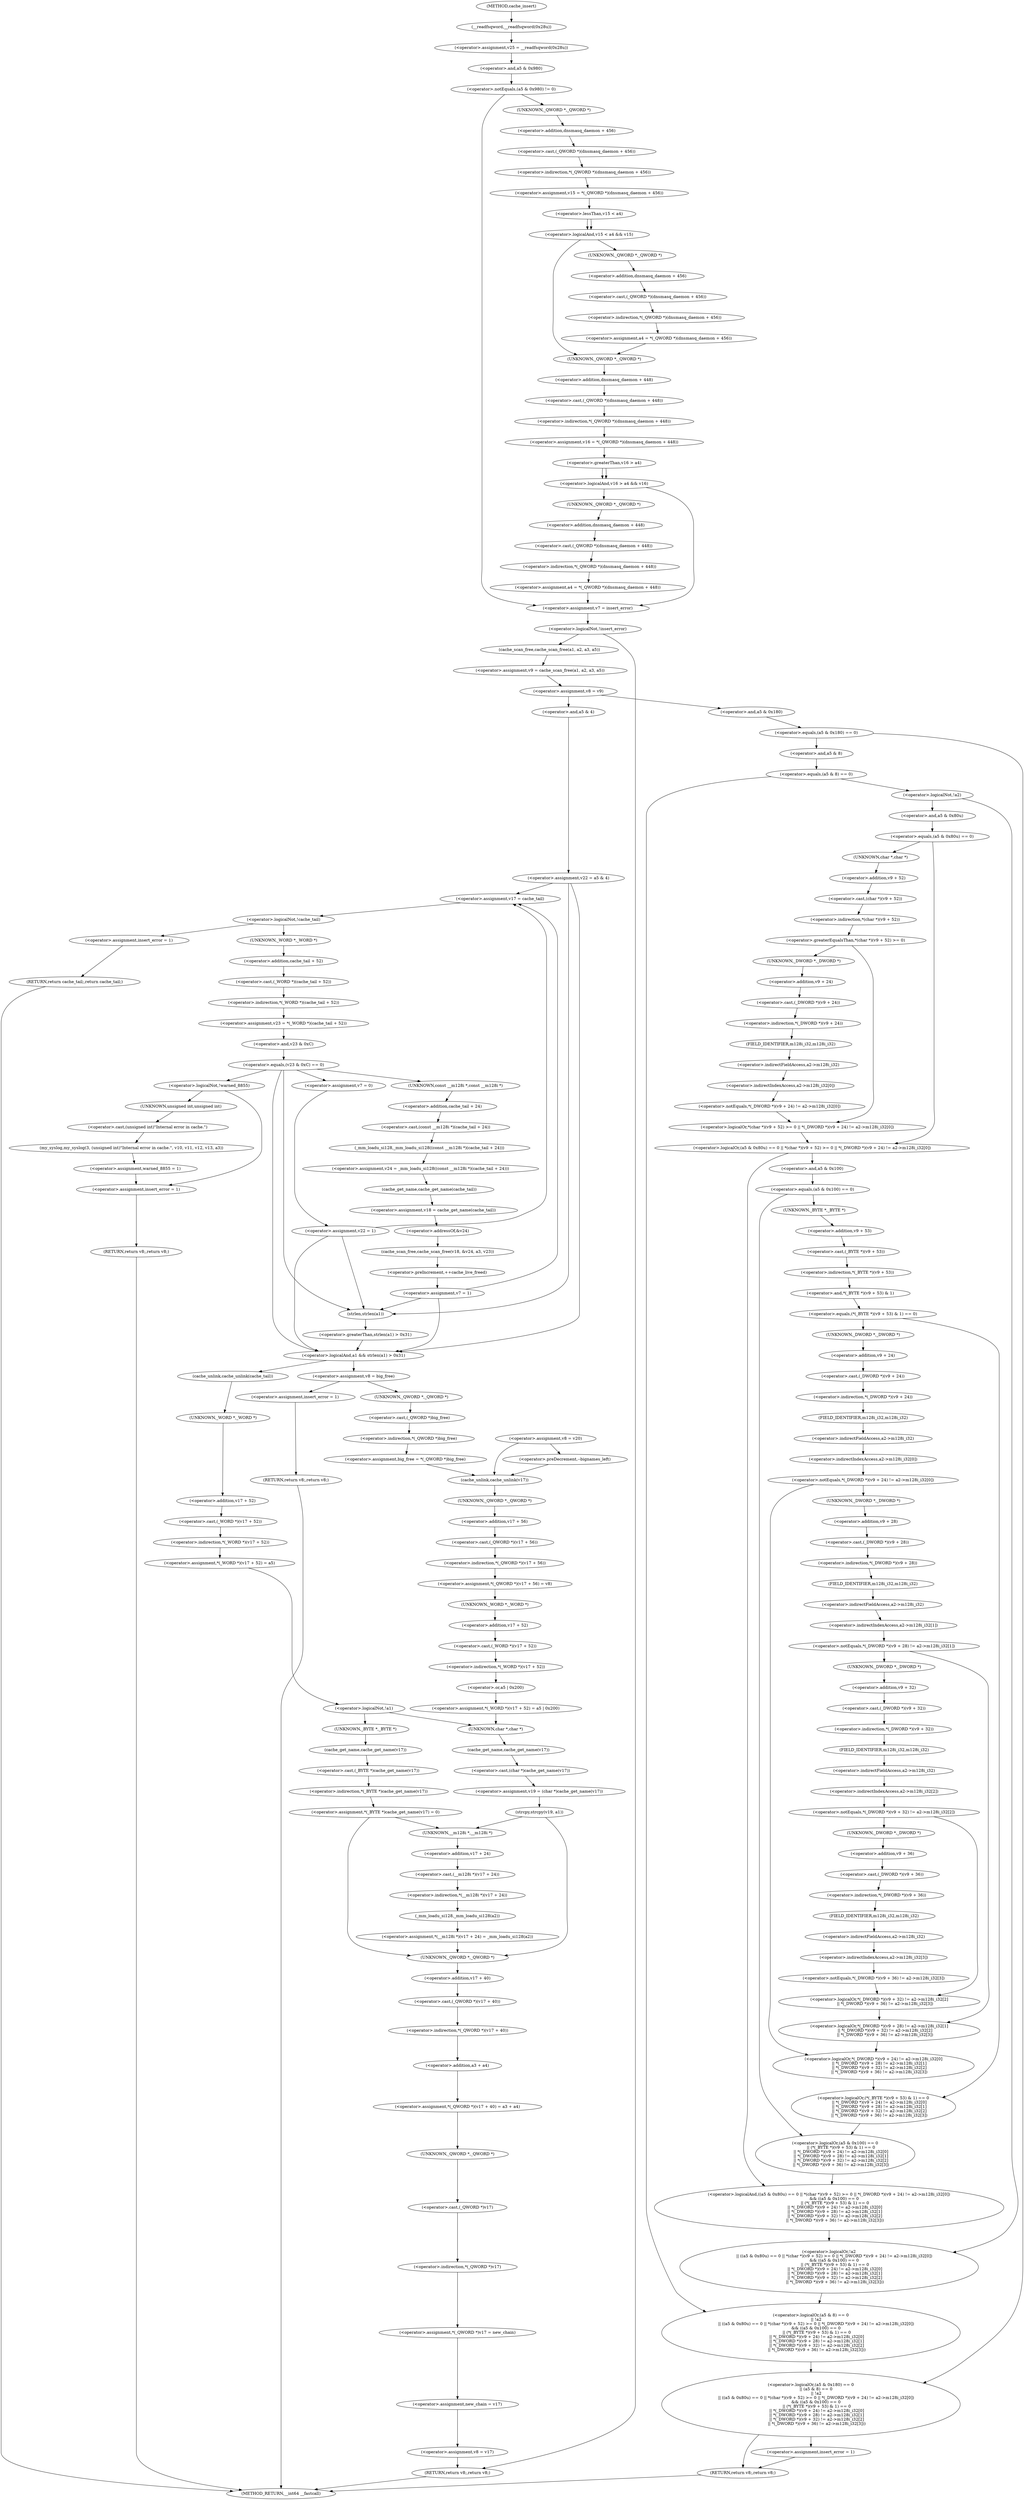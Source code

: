 digraph cache_insert {  
"1000142" [label = "(<operator>.assignment,v25 = __readfsqword(0x28u))" ]
"1000144" [label = "(__readfsqword,__readfsqword(0x28u))" ]
"1000147" [label = "(<operator>.notEquals,(a5 & 0x980) != 0)" ]
"1000148" [label = "(<operator>.and,a5 & 0x980)" ]
"1000153" [label = "(<operator>.assignment,v15 = *(_QWORD *)(dnsmasq_daemon + 456))" ]
"1000155" [label = "(<operator>.indirection,*(_QWORD *)(dnsmasq_daemon + 456))" ]
"1000156" [label = "(<operator>.cast,(_QWORD *)(dnsmasq_daemon + 456))" ]
"1000157" [label = "(UNKNOWN,_QWORD *,_QWORD *)" ]
"1000158" [label = "(<operator>.addition,dnsmasq_daemon + 456)" ]
"1000162" [label = "(<operator>.logicalAnd,v15 < a4 && v15)" ]
"1000163" [label = "(<operator>.lessThan,v15 < a4)" ]
"1000167" [label = "(<operator>.assignment,a4 = *(_QWORD *)(dnsmasq_daemon + 456))" ]
"1000169" [label = "(<operator>.indirection,*(_QWORD *)(dnsmasq_daemon + 456))" ]
"1000170" [label = "(<operator>.cast,(_QWORD *)(dnsmasq_daemon + 456))" ]
"1000171" [label = "(UNKNOWN,_QWORD *,_QWORD *)" ]
"1000172" [label = "(<operator>.addition,dnsmasq_daemon + 456)" ]
"1000175" [label = "(<operator>.assignment,v16 = *(_QWORD *)(dnsmasq_daemon + 448))" ]
"1000177" [label = "(<operator>.indirection,*(_QWORD *)(dnsmasq_daemon + 448))" ]
"1000178" [label = "(<operator>.cast,(_QWORD *)(dnsmasq_daemon + 448))" ]
"1000179" [label = "(UNKNOWN,_QWORD *,_QWORD *)" ]
"1000180" [label = "(<operator>.addition,dnsmasq_daemon + 448)" ]
"1000184" [label = "(<operator>.logicalAnd,v16 > a4 && v16)" ]
"1000185" [label = "(<operator>.greaterThan,v16 > a4)" ]
"1000189" [label = "(<operator>.assignment,a4 = *(_QWORD *)(dnsmasq_daemon + 448))" ]
"1000191" [label = "(<operator>.indirection,*(_QWORD *)(dnsmasq_daemon + 448))" ]
"1000192" [label = "(<operator>.cast,(_QWORD *)(dnsmasq_daemon + 448))" ]
"1000193" [label = "(UNKNOWN,_QWORD *,_QWORD *)" ]
"1000194" [label = "(<operator>.addition,dnsmasq_daemon + 448)" ]
"1000197" [label = "(<operator>.assignment,v7 = insert_error)" ]
"1000202" [label = "(<operator>.logicalNot,!insert_error)" ]
"1000205" [label = "(<operator>.assignment,v9 = cache_scan_free(a1, a2, a3, a5))" ]
"1000207" [label = "(cache_scan_free,cache_scan_free(a1, a2, a3, a5))" ]
"1000212" [label = "(<operator>.assignment,v8 = v9)" ]
"1000219" [label = "(<operator>.logicalOr,(a5 & 0x180) == 0\n        || (a5 & 8) == 0\n        || !a2\n        || ((a5 & 0x80u) == 0 || *(char *)(v9 + 52) >= 0 || *(_DWORD *)(v9 + 24) != a2->m128i_i32[0])\n        && ((a5 & 0x100) == 0\n         || (*(_BYTE *)(v9 + 53) & 1) == 0\n         || *(_DWORD *)(v9 + 24) != a2->m128i_i32[0]\n         || *(_DWORD *)(v9 + 28) != a2->m128i_i32[1]\n         || *(_DWORD *)(v9 + 32) != a2->m128i_i32[2]\n         || *(_DWORD *)(v9 + 36) != a2->m128i_i32[3]))" ]
"1000220" [label = "(<operator>.equals,(a5 & 0x180) == 0)" ]
"1000221" [label = "(<operator>.and,a5 & 0x180)" ]
"1000225" [label = "(<operator>.logicalOr,(a5 & 8) == 0\n        || !a2\n        || ((a5 & 0x80u) == 0 || *(char *)(v9 + 52) >= 0 || *(_DWORD *)(v9 + 24) != a2->m128i_i32[0])\n        && ((a5 & 0x100) == 0\n         || (*(_BYTE *)(v9 + 53) & 1) == 0\n         || *(_DWORD *)(v9 + 24) != a2->m128i_i32[0]\n         || *(_DWORD *)(v9 + 28) != a2->m128i_i32[1]\n         || *(_DWORD *)(v9 + 32) != a2->m128i_i32[2]\n         || *(_DWORD *)(v9 + 36) != a2->m128i_i32[3]))" ]
"1000226" [label = "(<operator>.equals,(a5 & 8) == 0)" ]
"1000227" [label = "(<operator>.and,a5 & 8)" ]
"1000231" [label = "(<operator>.logicalOr,!a2\n        || ((a5 & 0x80u) == 0 || *(char *)(v9 + 52) >= 0 || *(_DWORD *)(v9 + 24) != a2->m128i_i32[0])\n        && ((a5 & 0x100) == 0\n         || (*(_BYTE *)(v9 + 53) & 1) == 0\n         || *(_DWORD *)(v9 + 24) != a2->m128i_i32[0]\n         || *(_DWORD *)(v9 + 28) != a2->m128i_i32[1]\n         || *(_DWORD *)(v9 + 32) != a2->m128i_i32[2]\n         || *(_DWORD *)(v9 + 36) != a2->m128i_i32[3]))" ]
"1000232" [label = "(<operator>.logicalNot,!a2)" ]
"1000234" [label = "(<operator>.logicalAnd,((a5 & 0x80u) == 0 || *(char *)(v9 + 52) >= 0 || *(_DWORD *)(v9 + 24) != a2->m128i_i32[0])\n        && ((a5 & 0x100) == 0\n         || (*(_BYTE *)(v9 + 53) & 1) == 0\n         || *(_DWORD *)(v9 + 24) != a2->m128i_i32[0]\n         || *(_DWORD *)(v9 + 28) != a2->m128i_i32[1]\n         || *(_DWORD *)(v9 + 32) != a2->m128i_i32[2]\n         || *(_DWORD *)(v9 + 36) != a2->m128i_i32[3]))" ]
"1000235" [label = "(<operator>.logicalOr,(a5 & 0x80u) == 0 || *(char *)(v9 + 52) >= 0 || *(_DWORD *)(v9 + 24) != a2->m128i_i32[0])" ]
"1000236" [label = "(<operator>.equals,(a5 & 0x80u) == 0)" ]
"1000237" [label = "(<operator>.and,a5 & 0x80u)" ]
"1000241" [label = "(<operator>.logicalOr,*(char *)(v9 + 52) >= 0 || *(_DWORD *)(v9 + 24) != a2->m128i_i32[0])" ]
"1000242" [label = "(<operator>.greaterEqualsThan,*(char *)(v9 + 52) >= 0)" ]
"1000243" [label = "(<operator>.indirection,*(char *)(v9 + 52))" ]
"1000244" [label = "(<operator>.cast,(char *)(v9 + 52))" ]
"1000245" [label = "(UNKNOWN,char *,char *)" ]
"1000246" [label = "(<operator>.addition,v9 + 52)" ]
"1000250" [label = "(<operator>.notEquals,*(_DWORD *)(v9 + 24) != a2->m128i_i32[0])" ]
"1000251" [label = "(<operator>.indirection,*(_DWORD *)(v9 + 24))" ]
"1000252" [label = "(<operator>.cast,(_DWORD *)(v9 + 24))" ]
"1000253" [label = "(UNKNOWN,_DWORD *,_DWORD *)" ]
"1000254" [label = "(<operator>.addition,v9 + 24)" ]
"1000257" [label = "(<operator>.indirectIndexAccess,a2->m128i_i32[0])" ]
"1000258" [label = "(<operator>.indirectFieldAccess,a2->m128i_i32)" ]
"1000260" [label = "(FIELD_IDENTIFIER,m128i_i32,m128i_i32)" ]
"1000262" [label = "(<operator>.logicalOr,(a5 & 0x100) == 0\n         || (*(_BYTE *)(v9 + 53) & 1) == 0\n         || *(_DWORD *)(v9 + 24) != a2->m128i_i32[0]\n         || *(_DWORD *)(v9 + 28) != a2->m128i_i32[1]\n         || *(_DWORD *)(v9 + 32) != a2->m128i_i32[2]\n         || *(_DWORD *)(v9 + 36) != a2->m128i_i32[3])" ]
"1000263" [label = "(<operator>.equals,(a5 & 0x100) == 0)" ]
"1000264" [label = "(<operator>.and,a5 & 0x100)" ]
"1000268" [label = "(<operator>.logicalOr,(*(_BYTE *)(v9 + 53) & 1) == 0\n         || *(_DWORD *)(v9 + 24) != a2->m128i_i32[0]\n         || *(_DWORD *)(v9 + 28) != a2->m128i_i32[1]\n         || *(_DWORD *)(v9 + 32) != a2->m128i_i32[2]\n         || *(_DWORD *)(v9 + 36) != a2->m128i_i32[3])" ]
"1000269" [label = "(<operator>.equals,(*(_BYTE *)(v9 + 53) & 1) == 0)" ]
"1000270" [label = "(<operator>.and,*(_BYTE *)(v9 + 53) & 1)" ]
"1000271" [label = "(<operator>.indirection,*(_BYTE *)(v9 + 53))" ]
"1000272" [label = "(<operator>.cast,(_BYTE *)(v9 + 53))" ]
"1000273" [label = "(UNKNOWN,_BYTE *,_BYTE *)" ]
"1000274" [label = "(<operator>.addition,v9 + 53)" ]
"1000279" [label = "(<operator>.logicalOr,*(_DWORD *)(v9 + 24) != a2->m128i_i32[0]\n         || *(_DWORD *)(v9 + 28) != a2->m128i_i32[1]\n         || *(_DWORD *)(v9 + 32) != a2->m128i_i32[2]\n         || *(_DWORD *)(v9 + 36) != a2->m128i_i32[3])" ]
"1000280" [label = "(<operator>.notEquals,*(_DWORD *)(v9 + 24) != a2->m128i_i32[0])" ]
"1000281" [label = "(<operator>.indirection,*(_DWORD *)(v9 + 24))" ]
"1000282" [label = "(<operator>.cast,(_DWORD *)(v9 + 24))" ]
"1000283" [label = "(UNKNOWN,_DWORD *,_DWORD *)" ]
"1000284" [label = "(<operator>.addition,v9 + 24)" ]
"1000287" [label = "(<operator>.indirectIndexAccess,a2->m128i_i32[0])" ]
"1000288" [label = "(<operator>.indirectFieldAccess,a2->m128i_i32)" ]
"1000290" [label = "(FIELD_IDENTIFIER,m128i_i32,m128i_i32)" ]
"1000292" [label = "(<operator>.logicalOr,*(_DWORD *)(v9 + 28) != a2->m128i_i32[1]\n         || *(_DWORD *)(v9 + 32) != a2->m128i_i32[2]\n         || *(_DWORD *)(v9 + 36) != a2->m128i_i32[3])" ]
"1000293" [label = "(<operator>.notEquals,*(_DWORD *)(v9 + 28) != a2->m128i_i32[1])" ]
"1000294" [label = "(<operator>.indirection,*(_DWORD *)(v9 + 28))" ]
"1000295" [label = "(<operator>.cast,(_DWORD *)(v9 + 28))" ]
"1000296" [label = "(UNKNOWN,_DWORD *,_DWORD *)" ]
"1000297" [label = "(<operator>.addition,v9 + 28)" ]
"1000300" [label = "(<operator>.indirectIndexAccess,a2->m128i_i32[1])" ]
"1000301" [label = "(<operator>.indirectFieldAccess,a2->m128i_i32)" ]
"1000303" [label = "(FIELD_IDENTIFIER,m128i_i32,m128i_i32)" ]
"1000305" [label = "(<operator>.logicalOr,*(_DWORD *)(v9 + 32) != a2->m128i_i32[2]\n         || *(_DWORD *)(v9 + 36) != a2->m128i_i32[3])" ]
"1000306" [label = "(<operator>.notEquals,*(_DWORD *)(v9 + 32) != a2->m128i_i32[2])" ]
"1000307" [label = "(<operator>.indirection,*(_DWORD *)(v9 + 32))" ]
"1000308" [label = "(<operator>.cast,(_DWORD *)(v9 + 32))" ]
"1000309" [label = "(UNKNOWN,_DWORD *,_DWORD *)" ]
"1000310" [label = "(<operator>.addition,v9 + 32)" ]
"1000313" [label = "(<operator>.indirectIndexAccess,a2->m128i_i32[2])" ]
"1000314" [label = "(<operator>.indirectFieldAccess,a2->m128i_i32)" ]
"1000316" [label = "(FIELD_IDENTIFIER,m128i_i32,m128i_i32)" ]
"1000318" [label = "(<operator>.notEquals,*(_DWORD *)(v9 + 36) != a2->m128i_i32[3])" ]
"1000319" [label = "(<operator>.indirection,*(_DWORD *)(v9 + 36))" ]
"1000320" [label = "(<operator>.cast,(_DWORD *)(v9 + 36))" ]
"1000321" [label = "(UNKNOWN,_DWORD *,_DWORD *)" ]
"1000322" [label = "(<operator>.addition,v9 + 36)" ]
"1000325" [label = "(<operator>.indirectIndexAccess,a2->m128i_i32[3])" ]
"1000326" [label = "(<operator>.indirectFieldAccess,a2->m128i_i32)" ]
"1000328" [label = "(FIELD_IDENTIFIER,m128i_i32,m128i_i32)" ]
"1000331" [label = "(<operator>.assignment,insert_error = 1)" ]
"1000335" [label = "(RETURN,return v8;,return v8;)" ]
"1000337" [label = "(<operator>.assignment,v22 = a5 & 4)" ]
"1000339" [label = "(<operator>.and,a5 & 4)" ]
"1000345" [label = "(<operator>.assignment,v17 = cache_tail)" ]
"1000349" [label = "(<operator>.logicalNot,!cache_tail)" ]
"1000352" [label = "(<operator>.assignment,insert_error = 1)" ]
"1000355" [label = "(RETURN,return cache_tail;,return cache_tail;)" ]
"1000357" [label = "(<operator>.assignment,v23 = *(_WORD *)(cache_tail + 52))" ]
"1000359" [label = "(<operator>.indirection,*(_WORD *)(cache_tail + 52))" ]
"1000360" [label = "(<operator>.cast,(_WORD *)(cache_tail + 52))" ]
"1000361" [label = "(UNKNOWN,_WORD *,_WORD *)" ]
"1000362" [label = "(<operator>.addition,cache_tail + 52)" ]
"1000366" [label = "(<operator>.equals,(v23 & 0xC) == 0)" ]
"1000367" [label = "(<operator>.and,v23 & 0xC)" ]
"1000376" [label = "(<operator>.logicalNot,!warned_8855)" ]
"1000379" [label = "(my_syslog,my_syslog(3, (unsigned int)\"Internal error in cache.\", v10, v11, v12, v13, a3))" ]
"1000381" [label = "(<operator>.cast,(unsigned int)\"Internal error in cache.\")" ]
"1000382" [label = "(UNKNOWN,unsigned int,unsigned int)" ]
"1000389" [label = "(<operator>.assignment,warned_8855 = 1)" ]
"1000392" [label = "(<operator>.assignment,insert_error = 1)" ]
"1000395" [label = "(RETURN,return v8;,return v8;)" ]
"1000400" [label = "(<operator>.assignment,v24 = _mm_loadu_si128((const __m128i *)(cache_tail + 24)))" ]
"1000402" [label = "(_mm_loadu_si128,_mm_loadu_si128((const __m128i *)(cache_tail + 24)))" ]
"1000403" [label = "(<operator>.cast,(const __m128i *)(cache_tail + 24))" ]
"1000404" [label = "(UNKNOWN,const __m128i *,const __m128i *)" ]
"1000405" [label = "(<operator>.addition,cache_tail + 24)" ]
"1000408" [label = "(<operator>.assignment,v18 = cache_get_name(cache_tail))" ]
"1000410" [label = "(cache_get_name,cache_get_name(cache_tail))" ]
"1000412" [label = "(cache_scan_free,cache_scan_free(v18, &v24, a3, v23))" ]
"1000414" [label = "(<operator>.addressOf,&v24)" ]
"1000418" [label = "(<operator>.preIncrement,++cache_live_freed)" ]
"1000420" [label = "(<operator>.assignment,v7 = 1)" ]
"1000425" [label = "(<operator>.assignment,v7 = 0)" ]
"1000428" [label = "(<operator>.assignment,v22 = 1)" ]
"1000432" [label = "(<operator>.logicalAnd,a1 && strlen(a1) > 0x31)" ]
"1000434" [label = "(<operator>.greaterThan,strlen(a1) > 0x31)" ]
"1000435" [label = "(strlen,strlen(a1))" ]
"1000439" [label = "(<operator>.assignment,v8 = big_free)" ]
"1000445" [label = "(<operator>.assignment,big_free = *(_QWORD *)big_free)" ]
"1000447" [label = "(<operator>.indirection,*(_QWORD *)big_free)" ]
"1000448" [label = "(<operator>.cast,(_QWORD *)big_free)" ]
"1000449" [label = "(UNKNOWN,_QWORD *,_QWORD *)" ]
"1000454" [label = "(<operator>.assignment,insert_error = 1)" ]
"1000457" [label = "(RETURN,return v8;,return v8;)" ]
"1000459" [label = "(<operator>.assignment,v8 = v20)" ]
"1000464" [label = "(<operator>.preDecrement,--bignames_left)" ]
"1000466" [label = "(cache_unlink,cache_unlink(v17))" ]
"1000468" [label = "(<operator>.assignment,*(_QWORD *)(v17 + 56) = v8)" ]
"1000469" [label = "(<operator>.indirection,*(_QWORD *)(v17 + 56))" ]
"1000470" [label = "(<operator>.cast,(_QWORD *)(v17 + 56))" ]
"1000471" [label = "(UNKNOWN,_QWORD *,_QWORD *)" ]
"1000472" [label = "(<operator>.addition,v17 + 56)" ]
"1000476" [label = "(<operator>.assignment,*(_WORD *)(v17 + 52) = a5 | 0x200)" ]
"1000477" [label = "(<operator>.indirection,*(_WORD *)(v17 + 52))" ]
"1000478" [label = "(<operator>.cast,(_WORD *)(v17 + 52))" ]
"1000479" [label = "(UNKNOWN,_WORD *,_WORD *)" ]
"1000480" [label = "(<operator>.addition,v17 + 52)" ]
"1000483" [label = "(<operator>.or,a5 | 0x200)" ]
"1000488" [label = "(cache_unlink,cache_unlink(cache_tail))" ]
"1000490" [label = "(<operator>.assignment,*(_WORD *)(v17 + 52) = a5)" ]
"1000491" [label = "(<operator>.indirection,*(_WORD *)(v17 + 52))" ]
"1000492" [label = "(<operator>.cast,(_WORD *)(v17 + 52))" ]
"1000493" [label = "(UNKNOWN,_WORD *,_WORD *)" ]
"1000494" [label = "(<operator>.addition,v17 + 52)" ]
"1000499" [label = "(<operator>.logicalNot,!a1)" ]
"1000502" [label = "(<operator>.assignment,*(_BYTE *)cache_get_name(v17) = 0)" ]
"1000503" [label = "(<operator>.indirection,*(_BYTE *)cache_get_name(v17))" ]
"1000504" [label = "(<operator>.cast,(_BYTE *)cache_get_name(v17))" ]
"1000505" [label = "(UNKNOWN,_BYTE *,_BYTE *)" ]
"1000506" [label = "(cache_get_name,cache_get_name(v17))" ]
"1000510" [label = "(<operator>.assignment,v19 = (char *)cache_get_name(v17))" ]
"1000512" [label = "(<operator>.cast,(char *)cache_get_name(v17))" ]
"1000513" [label = "(UNKNOWN,char *,char *)" ]
"1000514" [label = "(cache_get_name,cache_get_name(v17))" ]
"1000516" [label = "(strcpy,strcpy(v19, a1))" ]
"1000522" [label = "(<operator>.assignment,*(__m128i *)(v17 + 24) = _mm_loadu_si128(a2))" ]
"1000523" [label = "(<operator>.indirection,*(__m128i *)(v17 + 24))" ]
"1000524" [label = "(<operator>.cast,(__m128i *)(v17 + 24))" ]
"1000525" [label = "(UNKNOWN,__m128i *,__m128i *)" ]
"1000526" [label = "(<operator>.addition,v17 + 24)" ]
"1000529" [label = "(_mm_loadu_si128,_mm_loadu_si128(a2))" ]
"1000531" [label = "(<operator>.assignment,*(_QWORD *)(v17 + 40) = a3 + a4)" ]
"1000532" [label = "(<operator>.indirection,*(_QWORD *)(v17 + 40))" ]
"1000533" [label = "(<operator>.cast,(_QWORD *)(v17 + 40))" ]
"1000534" [label = "(UNKNOWN,_QWORD *,_QWORD *)" ]
"1000535" [label = "(<operator>.addition,v17 + 40)" ]
"1000538" [label = "(<operator>.addition,a3 + a4)" ]
"1000541" [label = "(<operator>.assignment,*(_QWORD *)v17 = new_chain)" ]
"1000542" [label = "(<operator>.indirection,*(_QWORD *)v17)" ]
"1000543" [label = "(<operator>.cast,(_QWORD *)v17)" ]
"1000544" [label = "(UNKNOWN,_QWORD *,_QWORD *)" ]
"1000547" [label = "(<operator>.assignment,new_chain = v17)" ]
"1000550" [label = "(<operator>.assignment,v8 = v17)" ]
"1000553" [label = "(RETURN,return v8;,return v8;)" ]
"1000118" [label = "(METHOD,cache_insert)" ]
"1000555" [label = "(METHOD_RETURN,__int64 __fastcall)" ]
  "1000142" -> "1000148" 
  "1000144" -> "1000142" 
  "1000147" -> "1000157" 
  "1000147" -> "1000197" 
  "1000148" -> "1000147" 
  "1000153" -> "1000163" 
  "1000155" -> "1000153" 
  "1000156" -> "1000155" 
  "1000157" -> "1000158" 
  "1000158" -> "1000156" 
  "1000162" -> "1000171" 
  "1000162" -> "1000179" 
  "1000163" -> "1000162" 
  "1000163" -> "1000162" 
  "1000167" -> "1000179" 
  "1000169" -> "1000167" 
  "1000170" -> "1000169" 
  "1000171" -> "1000172" 
  "1000172" -> "1000170" 
  "1000175" -> "1000185" 
  "1000177" -> "1000175" 
  "1000178" -> "1000177" 
  "1000179" -> "1000180" 
  "1000180" -> "1000178" 
  "1000184" -> "1000193" 
  "1000184" -> "1000197" 
  "1000185" -> "1000184" 
  "1000185" -> "1000184" 
  "1000189" -> "1000197" 
  "1000191" -> "1000189" 
  "1000192" -> "1000191" 
  "1000193" -> "1000194" 
  "1000194" -> "1000192" 
  "1000197" -> "1000202" 
  "1000202" -> "1000207" 
  "1000202" -> "1000553" 
  "1000205" -> "1000212" 
  "1000207" -> "1000205" 
  "1000212" -> "1000221" 
  "1000212" -> "1000339" 
  "1000219" -> "1000331" 
  "1000219" -> "1000335" 
  "1000220" -> "1000219" 
  "1000220" -> "1000227" 
  "1000221" -> "1000220" 
  "1000225" -> "1000219" 
  "1000226" -> "1000225" 
  "1000226" -> "1000232" 
  "1000227" -> "1000226" 
  "1000231" -> "1000225" 
  "1000232" -> "1000231" 
  "1000232" -> "1000237" 
  "1000234" -> "1000231" 
  "1000235" -> "1000234" 
  "1000235" -> "1000264" 
  "1000236" -> "1000245" 
  "1000236" -> "1000235" 
  "1000237" -> "1000236" 
  "1000241" -> "1000235" 
  "1000242" -> "1000253" 
  "1000242" -> "1000241" 
  "1000243" -> "1000242" 
  "1000244" -> "1000243" 
  "1000245" -> "1000246" 
  "1000246" -> "1000244" 
  "1000250" -> "1000241" 
  "1000251" -> "1000260" 
  "1000252" -> "1000251" 
  "1000253" -> "1000254" 
  "1000254" -> "1000252" 
  "1000257" -> "1000250" 
  "1000258" -> "1000257" 
  "1000260" -> "1000258" 
  "1000262" -> "1000234" 
  "1000263" -> "1000273" 
  "1000263" -> "1000262" 
  "1000264" -> "1000263" 
  "1000268" -> "1000262" 
  "1000269" -> "1000283" 
  "1000269" -> "1000268" 
  "1000270" -> "1000269" 
  "1000271" -> "1000270" 
  "1000272" -> "1000271" 
  "1000273" -> "1000274" 
  "1000274" -> "1000272" 
  "1000279" -> "1000268" 
  "1000280" -> "1000296" 
  "1000280" -> "1000279" 
  "1000281" -> "1000290" 
  "1000282" -> "1000281" 
  "1000283" -> "1000284" 
  "1000284" -> "1000282" 
  "1000287" -> "1000280" 
  "1000288" -> "1000287" 
  "1000290" -> "1000288" 
  "1000292" -> "1000279" 
  "1000293" -> "1000309" 
  "1000293" -> "1000292" 
  "1000294" -> "1000303" 
  "1000295" -> "1000294" 
  "1000296" -> "1000297" 
  "1000297" -> "1000295" 
  "1000300" -> "1000293" 
  "1000301" -> "1000300" 
  "1000303" -> "1000301" 
  "1000305" -> "1000292" 
  "1000306" -> "1000321" 
  "1000306" -> "1000305" 
  "1000307" -> "1000316" 
  "1000308" -> "1000307" 
  "1000309" -> "1000310" 
  "1000310" -> "1000308" 
  "1000313" -> "1000306" 
  "1000314" -> "1000313" 
  "1000316" -> "1000314" 
  "1000318" -> "1000305" 
  "1000319" -> "1000328" 
  "1000320" -> "1000319" 
  "1000321" -> "1000322" 
  "1000322" -> "1000320" 
  "1000325" -> "1000318" 
  "1000326" -> "1000325" 
  "1000328" -> "1000326" 
  "1000331" -> "1000335" 
  "1000335" -> "1000555" 
  "1000337" -> "1000345" 
  "1000337" -> "1000432" 
  "1000337" -> "1000435" 
  "1000339" -> "1000337" 
  "1000345" -> "1000349" 
  "1000349" -> "1000352" 
  "1000349" -> "1000361" 
  "1000352" -> "1000355" 
  "1000355" -> "1000555" 
  "1000357" -> "1000367" 
  "1000359" -> "1000357" 
  "1000360" -> "1000359" 
  "1000361" -> "1000362" 
  "1000362" -> "1000360" 
  "1000366" -> "1000432" 
  "1000366" -> "1000435" 
  "1000366" -> "1000376" 
  "1000366" -> "1000404" 
  "1000366" -> "1000425" 
  "1000367" -> "1000366" 
  "1000376" -> "1000382" 
  "1000376" -> "1000392" 
  "1000379" -> "1000389" 
  "1000381" -> "1000379" 
  "1000382" -> "1000381" 
  "1000389" -> "1000392" 
  "1000392" -> "1000395" 
  "1000395" -> "1000555" 
  "1000400" -> "1000410" 
  "1000402" -> "1000400" 
  "1000403" -> "1000402" 
  "1000404" -> "1000405" 
  "1000405" -> "1000403" 
  "1000408" -> "1000414" 
  "1000410" -> "1000408" 
  "1000412" -> "1000418" 
  "1000414" -> "1000412" 
  "1000418" -> "1000420" 
  "1000420" -> "1000345" 
  "1000420" -> "1000432" 
  "1000420" -> "1000435" 
  "1000425" -> "1000428" 
  "1000428" -> "1000345" 
  "1000428" -> "1000432" 
  "1000428" -> "1000435" 
  "1000432" -> "1000439" 
  "1000432" -> "1000488" 
  "1000434" -> "1000432" 
  "1000435" -> "1000434" 
  "1000439" -> "1000449" 
  "1000439" -> "1000454" 
  "1000445" -> "1000466" 
  "1000447" -> "1000445" 
  "1000448" -> "1000447" 
  "1000449" -> "1000448" 
  "1000454" -> "1000457" 
  "1000457" -> "1000555" 
  "1000459" -> "1000464" 
  "1000459" -> "1000466" 
  "1000464" -> "1000466" 
  "1000466" -> "1000471" 
  "1000468" -> "1000479" 
  "1000469" -> "1000468" 
  "1000470" -> "1000469" 
  "1000471" -> "1000472" 
  "1000472" -> "1000470" 
  "1000476" -> "1000513" 
  "1000477" -> "1000483" 
  "1000478" -> "1000477" 
  "1000479" -> "1000480" 
  "1000480" -> "1000478" 
  "1000483" -> "1000476" 
  "1000488" -> "1000493" 
  "1000490" -> "1000499" 
  "1000491" -> "1000490" 
  "1000492" -> "1000491" 
  "1000493" -> "1000494" 
  "1000494" -> "1000492" 
  "1000499" -> "1000505" 
  "1000499" -> "1000513" 
  "1000502" -> "1000525" 
  "1000502" -> "1000534" 
  "1000503" -> "1000502" 
  "1000504" -> "1000503" 
  "1000505" -> "1000506" 
  "1000506" -> "1000504" 
  "1000510" -> "1000516" 
  "1000512" -> "1000510" 
  "1000513" -> "1000514" 
  "1000514" -> "1000512" 
  "1000516" -> "1000525" 
  "1000516" -> "1000534" 
  "1000522" -> "1000534" 
  "1000523" -> "1000529" 
  "1000524" -> "1000523" 
  "1000525" -> "1000526" 
  "1000526" -> "1000524" 
  "1000529" -> "1000522" 
  "1000531" -> "1000544" 
  "1000532" -> "1000538" 
  "1000533" -> "1000532" 
  "1000534" -> "1000535" 
  "1000535" -> "1000533" 
  "1000538" -> "1000531" 
  "1000541" -> "1000547" 
  "1000542" -> "1000541" 
  "1000543" -> "1000542" 
  "1000544" -> "1000543" 
  "1000547" -> "1000550" 
  "1000550" -> "1000553" 
  "1000553" -> "1000555" 
  "1000118" -> "1000144" 
}
